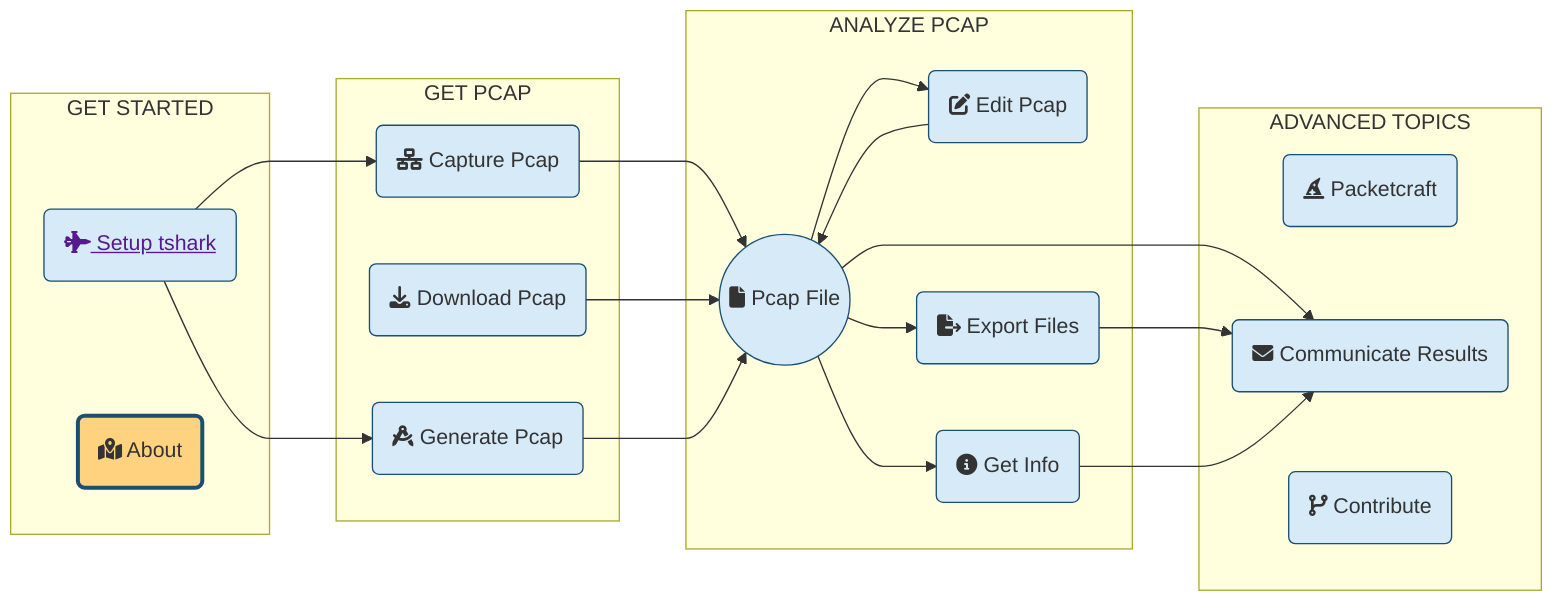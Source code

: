 %% Basis for HTML
graph LR
    %% Elements
    subgraph GET STARTED
    SETUP(<a href=>fa:fa-fighter-jet Setup tshark </a>)
    MAP(fa:fa-map-marked-alt About)
    end 

    subgraph GET PCAP
    CAPTURE(fa:fa-network-wired Capture Pcap )
    GEN(fa:fa-drafting-compass Generate Pcap )
    DL(fa:fa-download Download Pcap )
    end

    subgraph ANALYZE PCAP
    PCAP((fa:fa-file Pcap File ))
    EDIT(fa:fa-edit Edit Pcap )
    EXPORT(fa:fa-file-export Export Files )
    INFO(fa:fa-info-circle Get Info )
    end

    subgraph ADVANCED TOPICS
    ADV(fa:fa-hat-wizard Packetcraft )
    COMM(fa:fa-envelope Communicate Results )
    HELP(fa:fa-code-branch Contribute )
    end

    %% CSS
    %% Using blues from https://htmlcolorcodes.com/
    linkStyle default interpolate monotoneX
	classDef others fill:#D6EAF8,stroke:#1B4F72;
	classDef thisnode fill:#ffd27f,stroke:#1B4F72;
	class SETUP,CAPTURE,DL,GEN,LIVE,PCAP,EDIT,EXPORT,INFO,COMM,ADV,HELP others
	class MAP thisnode
	style MAP stroke-width:3px; 
    %% Relationships
    SETUP --> CAPTURE
    SETUP --> GEN
    CAPTURE --> PCAP
    DL --> PCAP
    GEN --> PCAP

    PCAP --> EDIT
    EDIT --> PCAP
    PCAP --> EXPORT
    PCAP --> INFO
    PCAP --> COMM
    EXPORT --> COMM
    INFO --> COMM